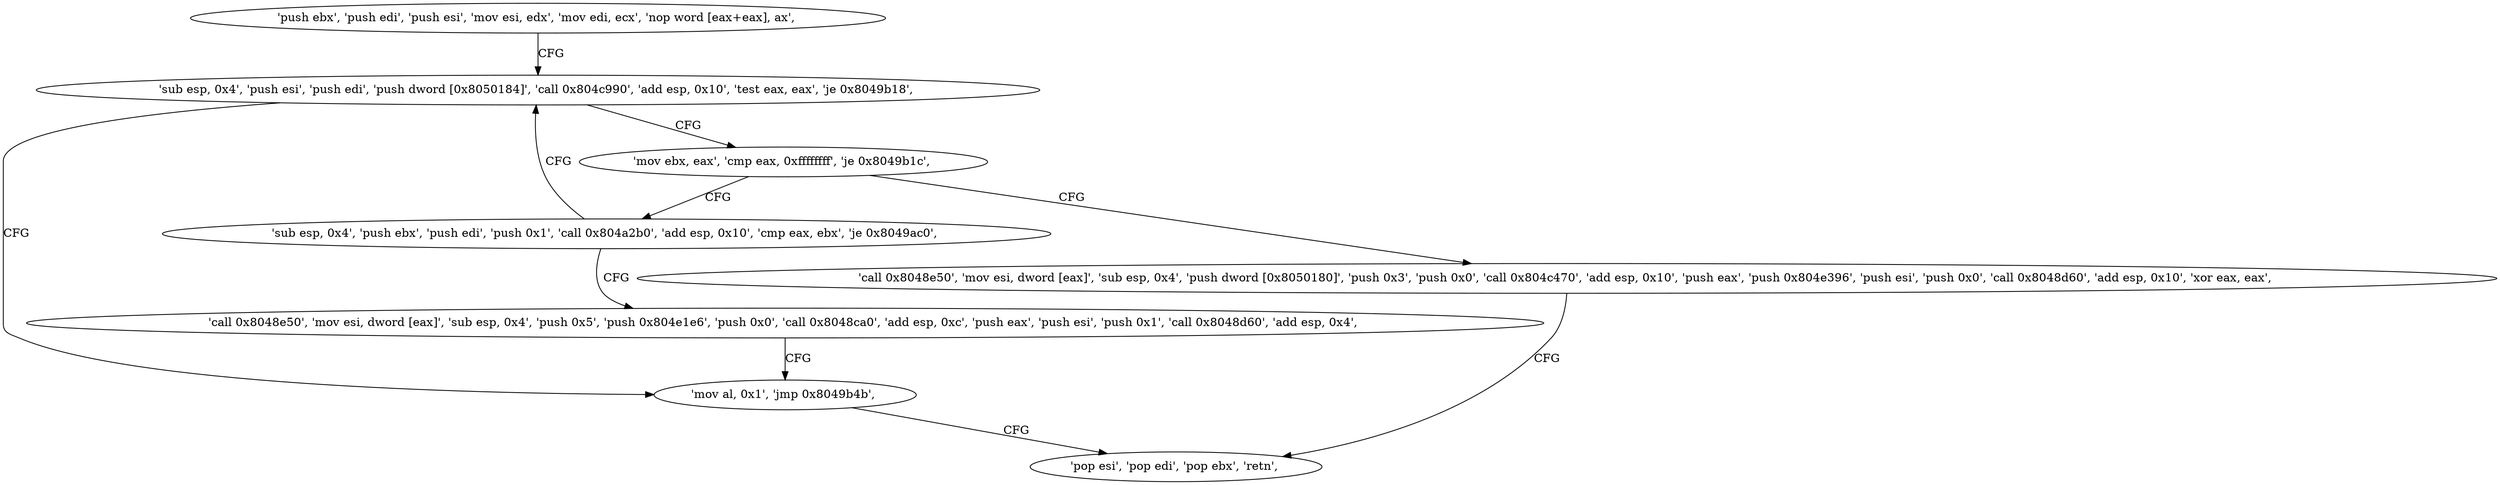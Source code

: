 digraph "func" {
"134519472" [label = "'push ebx', 'push edi', 'push esi', 'mov esi, edx', 'mov edi, ecx', 'nop word [eax+eax], ax', " ]
"134519488" [label = "'sub esp, 0x4', 'push esi', 'push edi', 'push dword [0x8050184]', 'call 0x804c990', 'add esp, 0x10', 'test eax, eax', 'je 0x8049b18', " ]
"134519576" [label = "'mov al, 0x1', 'jmp 0x8049b4b', " ]
"134519627" [label = "'pop esi', 'pop edi', 'pop ebx', 'retn', " ]
"134519511" [label = "'mov ebx, eax', 'cmp eax, 0xffffffff', 'je 0x8049b1c', " ]
"134519580" [label = "'call 0x8048e50', 'mov esi, dword [eax]', 'sub esp, 0x4', 'push dword [0x8050180]', 'push 0x3', 'push 0x0', 'call 0x804c470', 'add esp, 0x10', 'push eax', 'push 0x804e396', 'push esi', 'push 0x0', 'call 0x8048d60', 'add esp, 0x10', 'xor eax, eax', " ]
"134519518" [label = "'sub esp, 0x4', 'push ebx', 'push edi', 'push 0x1', 'call 0x804a2b0', 'add esp, 0x10', 'cmp eax, ebx', 'je 0x8049ac0', " ]
"134519537" [label = "'call 0x8048e50', 'mov esi, dword [eax]', 'sub esp, 0x4', 'push 0x5', 'push 0x804e1e6', 'push 0x0', 'call 0x8048ca0', 'add esp, 0xc', 'push eax', 'push esi', 'push 0x1', 'call 0x8048d60', 'add esp, 0x4', " ]
"134519472" -> "134519488" [ label = "CFG" ]
"134519488" -> "134519576" [ label = "CFG" ]
"134519488" -> "134519511" [ label = "CFG" ]
"134519576" -> "134519627" [ label = "CFG" ]
"134519511" -> "134519580" [ label = "CFG" ]
"134519511" -> "134519518" [ label = "CFG" ]
"134519580" -> "134519627" [ label = "CFG" ]
"134519518" -> "134519488" [ label = "CFG" ]
"134519518" -> "134519537" [ label = "CFG" ]
"134519537" -> "134519576" [ label = "CFG" ]
}
